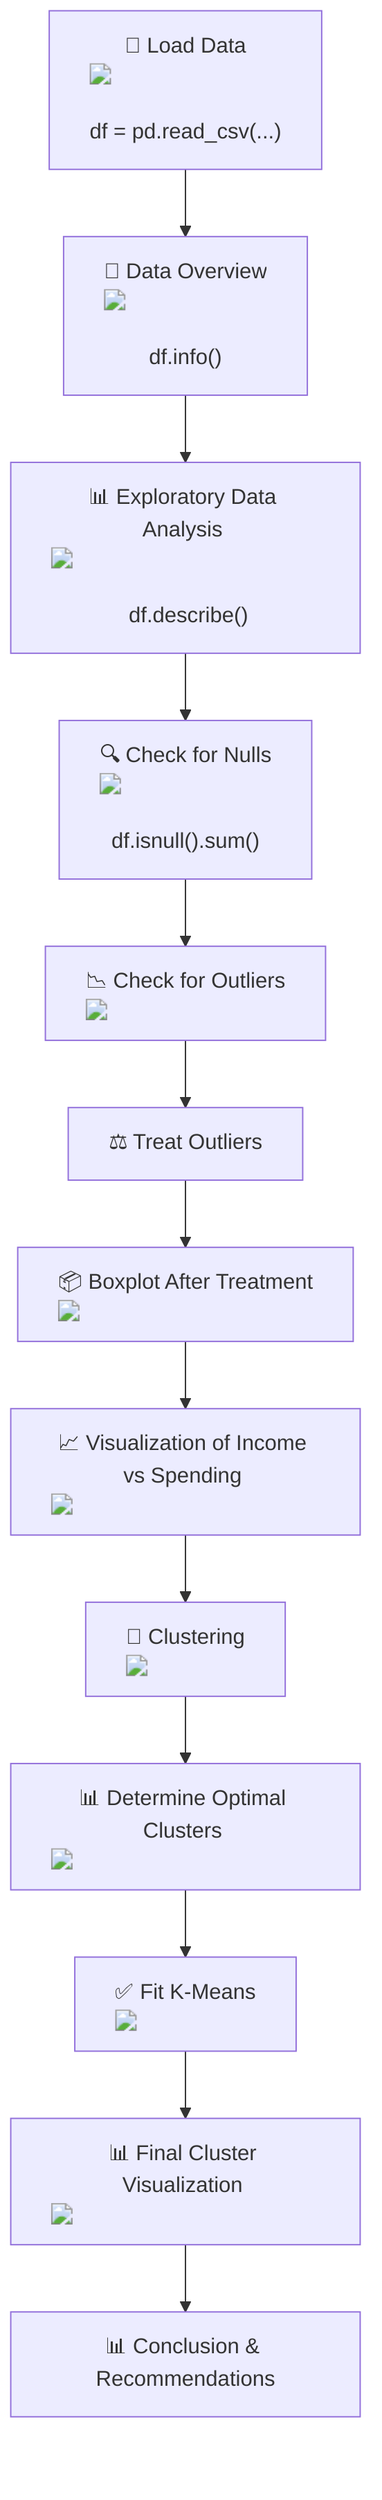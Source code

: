 flowchart TD
    A["📁 Load Data <img src='file.svg' /> <br/> df = pd.read_csv(...)"] --> B["📝 Data Overview <img src='table.svg' /> <br/> df.info()"]
    B --> C["📊 Exploratory Data Analysis <img src=' hist_template.svg' /> <br/> df.describe()"]
    C --> D["🔍 Check for Nulls <img src='column_split.svg' /> <br/> df.isnull().sum()"]
    D --> E["📉 Check for Outliers <img src='boxplot_template.svg' />"]
    E --> F["⚖️ Treat Outliers"]
    F --> G["📦 Boxplot After Treatment <img src='boxplot_template.svg' />"]
    G --> H["📈 Visualization of Income vs Spending <img src='scatter_plot_template.svg' />"]
    H --> I["👥 Clustering <img src='brain.svg' />"]
    I --> J["📊 Determine Optimal Clusters <img src='lineplot_template.svg' />"]
    J --> K["✅ Fit K-Means <img src='brain.svg' />"]
    K --> L["📊 Final Cluster Visualization <img src='scatter_plot_template.svg' />"]
    L --> M["📊 Conclusion & Recommendations"]